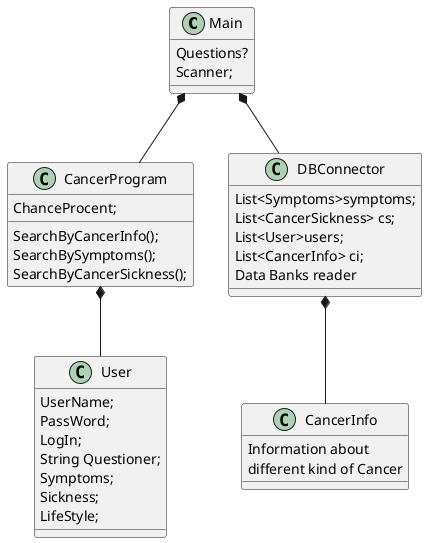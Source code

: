 @startuml
'https://plantuml.com/sequence-diagram



Class Main{
Questions?
Scanner;
}

Class CancerProgram{
ChanceProcent;
SearchByCancerInfo();
SearchBySymptoms();
SearchByCancerSickness();
}

Class User{
UserName;
PassWord;
LogIn;
String Questioner;
Symptoms;
Sickness;
LifeStyle;
}

Class CancerInfo{

Information about
different kind of Cancer
}

Class DBConnector{
List<Symptoms>symptoms;
List<CancerSickness> cs;
List<User>users;
List<CancerInfo> ci;
Data Banks reader
}

Main *-- DBConnector
Main *-- CancerProgram
CancerProgram *-- User
DBConnector *-- CancerInfo

@enduml